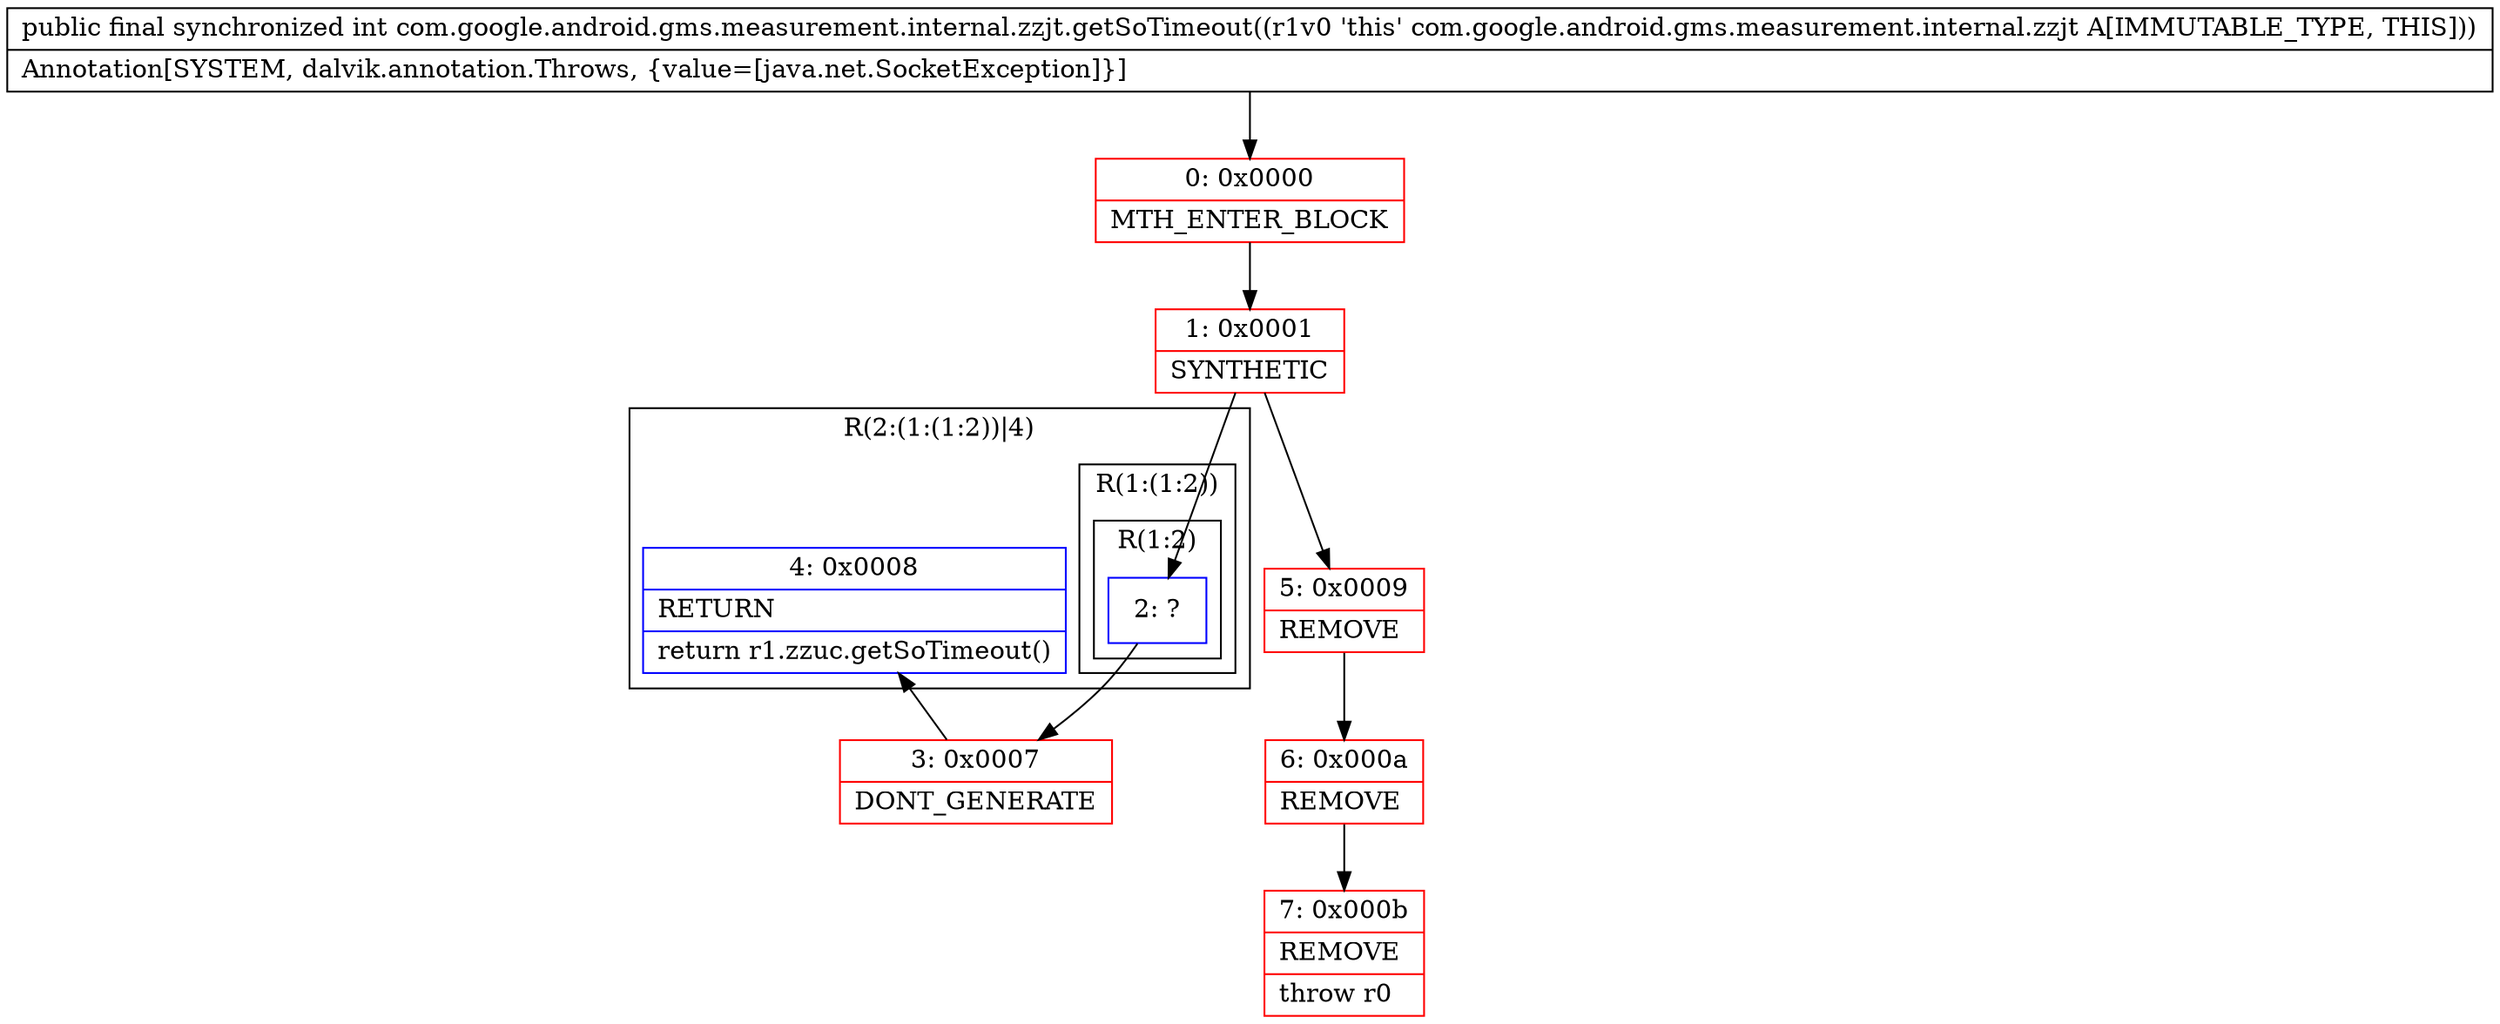 digraph "CFG forcom.google.android.gms.measurement.internal.zzjt.getSoTimeout()I" {
subgraph cluster_Region_1321161677 {
label = "R(2:(1:(1:2))|4)";
node [shape=record,color=blue];
subgraph cluster_Region_1473054035 {
label = "R(1:(1:2))";
node [shape=record,color=blue];
subgraph cluster_Region_1175543779 {
label = "R(1:2)";
node [shape=record,color=blue];
Node_2 [shape=record,label="{2\:\ ?}"];
}
}
Node_4 [shape=record,label="{4\:\ 0x0008|RETURN\l|return r1.zzuc.getSoTimeout()\l}"];
}
Node_0 [shape=record,color=red,label="{0\:\ 0x0000|MTH_ENTER_BLOCK\l}"];
Node_1 [shape=record,color=red,label="{1\:\ 0x0001|SYNTHETIC\l}"];
Node_3 [shape=record,color=red,label="{3\:\ 0x0007|DONT_GENERATE\l}"];
Node_5 [shape=record,color=red,label="{5\:\ 0x0009|REMOVE\l}"];
Node_6 [shape=record,color=red,label="{6\:\ 0x000a|REMOVE\l}"];
Node_7 [shape=record,color=red,label="{7\:\ 0x000b|REMOVE\l|throw r0\l}"];
MethodNode[shape=record,label="{public final synchronized int com.google.android.gms.measurement.internal.zzjt.getSoTimeout((r1v0 'this' com.google.android.gms.measurement.internal.zzjt A[IMMUTABLE_TYPE, THIS]))  | Annotation[SYSTEM, dalvik.annotation.Throws, \{value=[java.net.SocketException]\}]\l}"];
MethodNode -> Node_0;
Node_2 -> Node_3;
Node_0 -> Node_1;
Node_1 -> Node_2;
Node_1 -> Node_5;
Node_3 -> Node_4;
Node_5 -> Node_6;
Node_6 -> Node_7;
}

